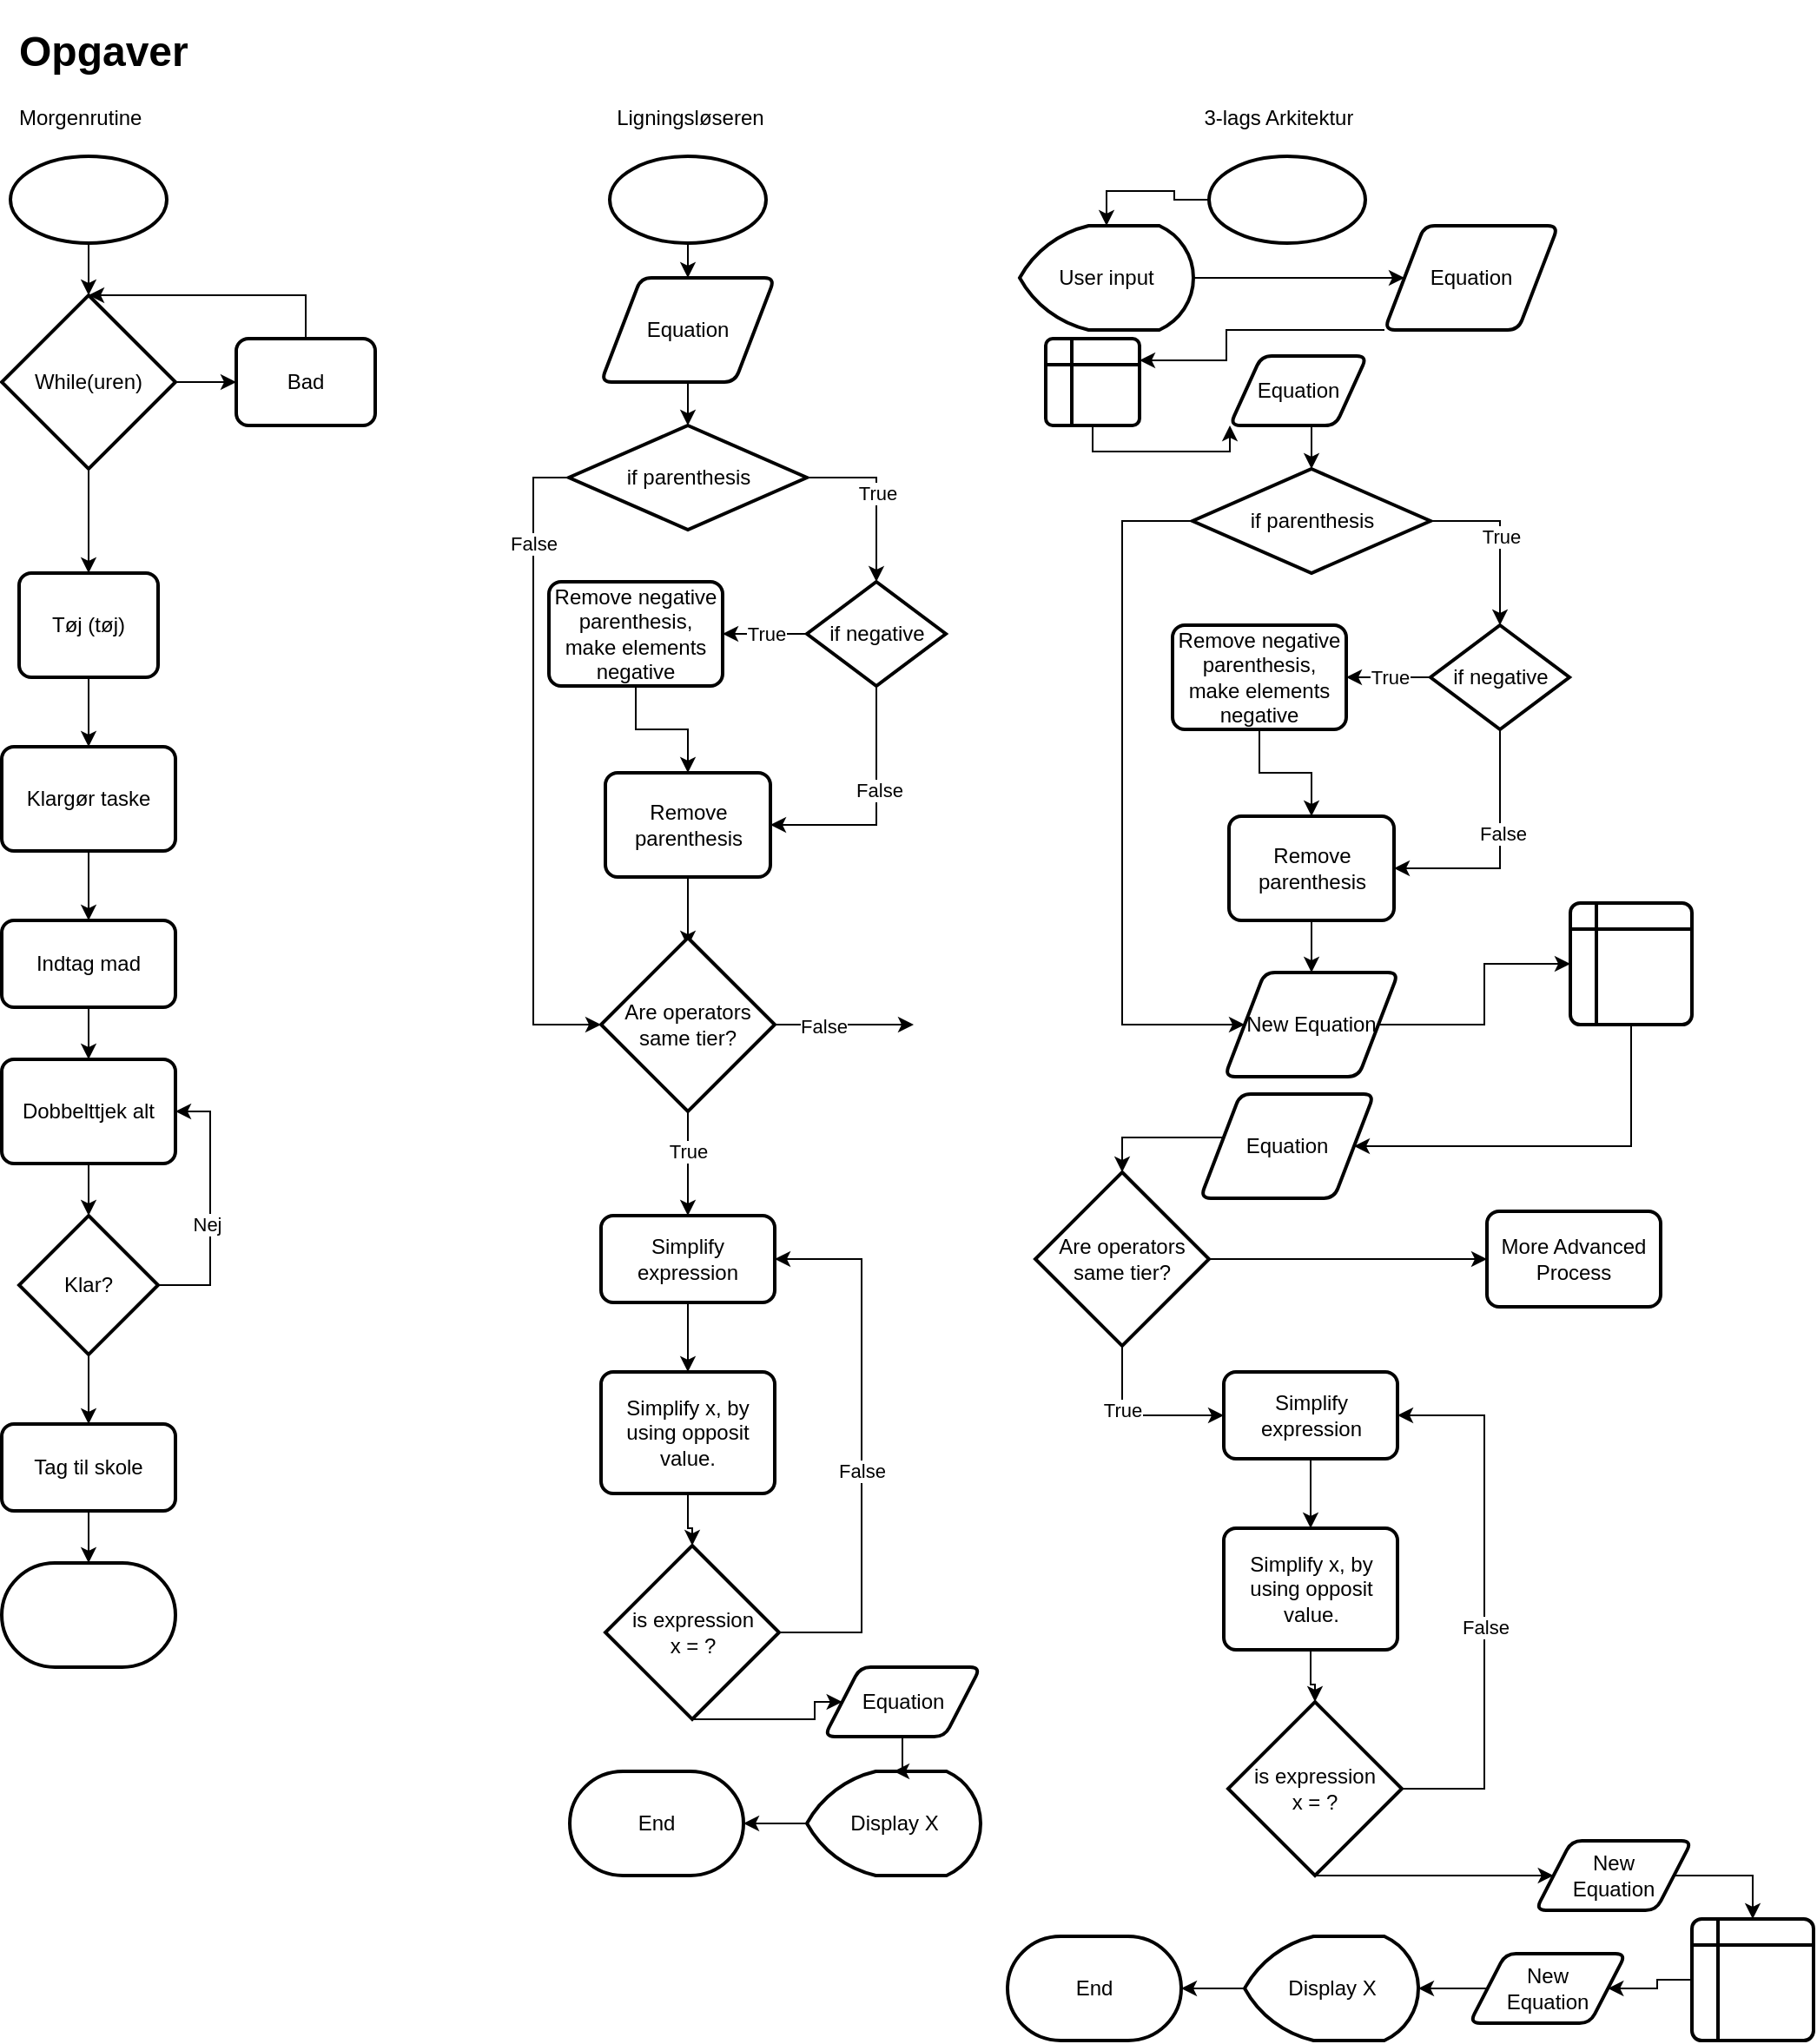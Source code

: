 <mxfile version="14.6.13" type="device"><diagram id="P2hr1anIVPiiP38zksbo" name="Page-1"><mxGraphModel dx="1018" dy="1198" grid="1" gridSize="10" guides="1" tooltips="1" connect="1" arrows="1" fold="1" page="1" pageScale="1" pageWidth="850" pageHeight="1100" math="0" shadow="0"><root><mxCell id="0"/><mxCell id="1" parent="0"/><mxCell id="x2wMni2DJlK7yaMCKiYx-1" value="&lt;h1&gt;Opgaver&lt;/h1&gt;&lt;p&gt;Morgenrutine&amp;nbsp; &amp;nbsp; &amp;nbsp; &amp;nbsp; &amp;nbsp; &amp;nbsp; &amp;nbsp; &amp;nbsp; &amp;nbsp; &amp;nbsp; &amp;nbsp; &amp;nbsp; &amp;nbsp; &amp;nbsp; &amp;nbsp; &amp;nbsp; &amp;nbsp; &amp;nbsp; &amp;nbsp; &amp;nbsp; &amp;nbsp; &amp;nbsp; &amp;nbsp; &amp;nbsp; &amp;nbsp; &amp;nbsp; &amp;nbsp; &amp;nbsp; &amp;nbsp; &amp;nbsp; &amp;nbsp; &amp;nbsp; &amp;nbsp; &amp;nbsp; &amp;nbsp; &amp;nbsp; &amp;nbsp; &amp;nbsp; &amp;nbsp; &amp;nbsp; &amp;nbsp; Ligningsløseren&amp;nbsp; &amp;nbsp; &amp;nbsp; &amp;nbsp; &amp;nbsp; &amp;nbsp; &amp;nbsp; &amp;nbsp; &amp;nbsp; &amp;nbsp; &amp;nbsp; &amp;nbsp; &amp;nbsp; &amp;nbsp; &amp;nbsp; &amp;nbsp; &amp;nbsp; &amp;nbsp; &amp;nbsp; &amp;nbsp; &amp;nbsp; &amp;nbsp; &amp;nbsp; &amp;nbsp; &amp;nbsp; &amp;nbsp; &amp;nbsp; &amp;nbsp; &amp;nbsp; &amp;nbsp; &amp;nbsp; &amp;nbsp; &amp;nbsp; &amp;nbsp; &amp;nbsp; &amp;nbsp; &amp;nbsp; &amp;nbsp; 3-lags Arkitektur&lt;/p&gt;" style="text;html=1;strokeColor=none;fillColor=none;spacing=5;spacingTop=-20;whiteSpace=wrap;overflow=hidden;rounded=0;" vertex="1" parent="1"><mxGeometry x="40" y="20" width="780" height="120" as="geometry"/></mxCell><mxCell id="x2wMni2DJlK7yaMCKiYx-13" style="edgeStyle=orthogonalEdgeStyle;rounded=0;orthogonalLoop=1;jettySize=auto;html=1;entryX=0.5;entryY=0;entryDx=0;entryDy=0;entryPerimeter=0;" edge="1" parent="1" source="x2wMni2DJlK7yaMCKiYx-2" target="x2wMni2DJlK7yaMCKiYx-11"><mxGeometry relative="1" as="geometry"/></mxCell><mxCell id="x2wMni2DJlK7yaMCKiYx-2" value="" style="strokeWidth=2;html=1;shape=mxgraph.flowchart.start_1;whiteSpace=wrap;" vertex="1" parent="1"><mxGeometry x="40" y="100" width="90" height="50" as="geometry"/></mxCell><mxCell id="x2wMni2DJlK7yaMCKiYx-59" style="edgeStyle=orthogonalEdgeStyle;rounded=0;orthogonalLoop=1;jettySize=auto;html=1;" edge="1" parent="1" source="x2wMni2DJlK7yaMCKiYx-4" target="x2wMni2DJlK7yaMCKiYx-56"><mxGeometry relative="1" as="geometry"/></mxCell><mxCell id="x2wMni2DJlK7yaMCKiYx-4" value="" style="strokeWidth=2;html=1;shape=mxgraph.flowchart.start_1;whiteSpace=wrap;" vertex="1" parent="1"><mxGeometry x="385" y="100" width="90" height="50" as="geometry"/></mxCell><mxCell id="x2wMni2DJlK7yaMCKiYx-149" style="edgeStyle=orthogonalEdgeStyle;rounded=0;orthogonalLoop=1;jettySize=auto;html=1;entryX=0.5;entryY=0;entryDx=0;entryDy=0;entryPerimeter=0;" edge="1" parent="1" source="x2wMni2DJlK7yaMCKiYx-5" target="x2wMni2DJlK7yaMCKiYx-148"><mxGeometry relative="1" as="geometry"/></mxCell><mxCell id="x2wMni2DJlK7yaMCKiYx-5" value="" style="strokeWidth=2;html=1;shape=mxgraph.flowchart.start_1;whiteSpace=wrap;" vertex="1" parent="1"><mxGeometry x="730" y="100" width="90" height="50" as="geometry"/></mxCell><mxCell id="x2wMni2DJlK7yaMCKiYx-18" style="edgeStyle=orthogonalEdgeStyle;rounded=0;orthogonalLoop=1;jettySize=auto;html=1;entryX=0.5;entryY=0;entryDx=0;entryDy=0;entryPerimeter=0;" edge="1" parent="1" source="x2wMni2DJlK7yaMCKiYx-7" target="x2wMni2DJlK7yaMCKiYx-11"><mxGeometry relative="1" as="geometry"><Array as="points"><mxPoint x="210" y="180"/></Array></mxGeometry></mxCell><mxCell id="x2wMni2DJlK7yaMCKiYx-7" value="Bad" style="rounded=1;whiteSpace=wrap;html=1;absoluteArcSize=1;arcSize=14;strokeWidth=2;" vertex="1" parent="1"><mxGeometry x="170" y="205" width="80" height="50" as="geometry"/></mxCell><mxCell id="x2wMni2DJlK7yaMCKiYx-23" style="edgeStyle=orthogonalEdgeStyle;rounded=0;orthogonalLoop=1;jettySize=auto;html=1;entryX=0.5;entryY=0;entryDx=0;entryDy=0;" edge="1" parent="1" source="x2wMni2DJlK7yaMCKiYx-10" target="x2wMni2DJlK7yaMCKiYx-22"><mxGeometry relative="1" as="geometry"/></mxCell><mxCell id="x2wMni2DJlK7yaMCKiYx-10" value="Tøj (tøj)" style="rounded=1;whiteSpace=wrap;html=1;absoluteArcSize=1;arcSize=14;strokeWidth=2;" vertex="1" parent="1"><mxGeometry x="45" y="340" width="80" height="60" as="geometry"/></mxCell><mxCell id="x2wMni2DJlK7yaMCKiYx-17" style="edgeStyle=orthogonalEdgeStyle;rounded=0;orthogonalLoop=1;jettySize=auto;html=1;entryX=0;entryY=0.5;entryDx=0;entryDy=0;" edge="1" parent="1" source="x2wMni2DJlK7yaMCKiYx-11" target="x2wMni2DJlK7yaMCKiYx-7"><mxGeometry relative="1" as="geometry"/></mxCell><mxCell id="x2wMni2DJlK7yaMCKiYx-21" style="edgeStyle=orthogonalEdgeStyle;rounded=0;orthogonalLoop=1;jettySize=auto;html=1;entryX=0.5;entryY=0;entryDx=0;entryDy=0;" edge="1" parent="1" source="x2wMni2DJlK7yaMCKiYx-11" target="x2wMni2DJlK7yaMCKiYx-10"><mxGeometry relative="1" as="geometry"/></mxCell><mxCell id="x2wMni2DJlK7yaMCKiYx-11" value="While(uren)" style="strokeWidth=2;html=1;shape=mxgraph.flowchart.decision;whiteSpace=wrap;" vertex="1" parent="1"><mxGeometry x="35" y="180" width="100" height="100" as="geometry"/></mxCell><mxCell id="x2wMni2DJlK7yaMCKiYx-24" style="edgeStyle=orthogonalEdgeStyle;rounded=0;orthogonalLoop=1;jettySize=auto;html=1;" edge="1" parent="1" source="x2wMni2DJlK7yaMCKiYx-22"><mxGeometry relative="1" as="geometry"><mxPoint x="85" y="540" as="targetPoint"/></mxGeometry></mxCell><mxCell id="x2wMni2DJlK7yaMCKiYx-22" value="Klargør taske" style="rounded=1;whiteSpace=wrap;html=1;absoluteArcSize=1;arcSize=14;strokeWidth=2;" vertex="1" parent="1"><mxGeometry x="35" y="440" width="100" height="60" as="geometry"/></mxCell><mxCell id="x2wMni2DJlK7yaMCKiYx-31" style="edgeStyle=orthogonalEdgeStyle;rounded=0;orthogonalLoop=1;jettySize=auto;html=1;" edge="1" parent="1" source="x2wMni2DJlK7yaMCKiYx-25" target="x2wMni2DJlK7yaMCKiYx-30"><mxGeometry relative="1" as="geometry"/></mxCell><mxCell id="x2wMni2DJlK7yaMCKiYx-25" value="Indtag mad" style="rounded=1;whiteSpace=wrap;html=1;absoluteArcSize=1;arcSize=14;strokeWidth=2;" vertex="1" parent="1"><mxGeometry x="35" y="540" width="100" height="50" as="geometry"/></mxCell><mxCell id="x2wMni2DJlK7yaMCKiYx-37" style="edgeStyle=orthogonalEdgeStyle;rounded=0;orthogonalLoop=1;jettySize=auto;html=1;" edge="1" parent="1" source="x2wMni2DJlK7yaMCKiYx-26" target="x2wMni2DJlK7yaMCKiYx-36"><mxGeometry relative="1" as="geometry"/></mxCell><mxCell id="x2wMni2DJlK7yaMCKiYx-26" value="Tag til skole" style="rounded=1;whiteSpace=wrap;html=1;absoluteArcSize=1;arcSize=14;strokeWidth=2;" vertex="1" parent="1"><mxGeometry x="35" y="830" width="100" height="50" as="geometry"/></mxCell><mxCell id="x2wMni2DJlK7yaMCKiYx-29" style="edgeStyle=orthogonalEdgeStyle;rounded=0;orthogonalLoop=1;jettySize=auto;html=1;entryX=0.5;entryY=0;entryDx=0;entryDy=0;" edge="1" parent="1" source="x2wMni2DJlK7yaMCKiYx-27" target="x2wMni2DJlK7yaMCKiYx-26"><mxGeometry relative="1" as="geometry"/></mxCell><mxCell id="x2wMni2DJlK7yaMCKiYx-34" style="edgeStyle=orthogonalEdgeStyle;rounded=0;orthogonalLoop=1;jettySize=auto;html=1;entryX=1;entryY=0.5;entryDx=0;entryDy=0;" edge="1" parent="1" source="x2wMni2DJlK7yaMCKiYx-27" target="x2wMni2DJlK7yaMCKiYx-30"><mxGeometry relative="1" as="geometry"><Array as="points"><mxPoint x="155" y="750"/><mxPoint x="155" y="650"/></Array></mxGeometry></mxCell><mxCell id="x2wMni2DJlK7yaMCKiYx-35" value="Nej" style="edgeLabel;html=1;align=center;verticalAlign=middle;resizable=0;points=[];" vertex="1" connectable="0" parent="x2wMni2DJlK7yaMCKiYx-34"><mxGeometry x="-0.133" y="2" relative="1" as="geometry"><mxPoint as="offset"/></mxGeometry></mxCell><mxCell id="x2wMni2DJlK7yaMCKiYx-27" value="Klar?" style="strokeWidth=2;html=1;shape=mxgraph.flowchart.decision;whiteSpace=wrap;" vertex="1" parent="1"><mxGeometry x="45" y="710" width="80" height="80" as="geometry"/></mxCell><mxCell id="x2wMni2DJlK7yaMCKiYx-32" style="edgeStyle=orthogonalEdgeStyle;rounded=0;orthogonalLoop=1;jettySize=auto;html=1;" edge="1" parent="1" source="x2wMni2DJlK7yaMCKiYx-30" target="x2wMni2DJlK7yaMCKiYx-27"><mxGeometry relative="1" as="geometry"/></mxCell><mxCell id="x2wMni2DJlK7yaMCKiYx-30" value="Dobbelttjek alt" style="rounded=1;whiteSpace=wrap;html=1;absoluteArcSize=1;arcSize=14;strokeWidth=2;" vertex="1" parent="1"><mxGeometry x="35" y="620" width="100" height="60" as="geometry"/></mxCell><mxCell id="x2wMni2DJlK7yaMCKiYx-36" value="" style="strokeWidth=2;html=1;shape=mxgraph.flowchart.terminator;whiteSpace=wrap;" vertex="1" parent="1"><mxGeometry x="35" y="910" width="100" height="60" as="geometry"/></mxCell><mxCell id="x2wMni2DJlK7yaMCKiYx-43" style="edgeStyle=orthogonalEdgeStyle;rounded=0;orthogonalLoop=1;jettySize=auto;html=1;" edge="1" parent="1" source="x2wMni2DJlK7yaMCKiYx-39"><mxGeometry relative="1" as="geometry"><mxPoint x="380" y="600" as="targetPoint"/><Array as="points"><mxPoint x="341" y="285"/><mxPoint x="341" y="600"/></Array></mxGeometry></mxCell><mxCell id="x2wMni2DJlK7yaMCKiYx-52" value="False" style="edgeLabel;html=1;align=center;verticalAlign=middle;resizable=0;points=[];" vertex="1" connectable="0" parent="x2wMni2DJlK7yaMCKiYx-43"><mxGeometry x="-0.695" relative="1" as="geometry"><mxPoint y="1" as="offset"/></mxGeometry></mxCell><mxCell id="x2wMni2DJlK7yaMCKiYx-44" style="edgeStyle=orthogonalEdgeStyle;rounded=0;orthogonalLoop=1;jettySize=auto;html=1;entryX=0.5;entryY=0;entryDx=0;entryDy=0;entryPerimeter=0;" edge="1" parent="1" source="x2wMni2DJlK7yaMCKiYx-39" target="x2wMni2DJlK7yaMCKiYx-40"><mxGeometry relative="1" as="geometry"><Array as="points"><mxPoint x="539" y="285"/></Array></mxGeometry></mxCell><mxCell id="x2wMni2DJlK7yaMCKiYx-51" value="True" style="edgeLabel;html=1;align=center;verticalAlign=middle;resizable=0;points=[];" vertex="1" connectable="0" parent="x2wMni2DJlK7yaMCKiYx-44"><mxGeometry x="-0.028" relative="1" as="geometry"><mxPoint as="offset"/></mxGeometry></mxCell><mxCell id="x2wMni2DJlK7yaMCKiYx-39" value="if parenthesis" style="strokeWidth=2;html=1;shape=mxgraph.flowchart.decision;whiteSpace=wrap;" vertex="1" parent="1"><mxGeometry x="361.5" y="255" width="137" height="60" as="geometry"/></mxCell><mxCell id="x2wMni2DJlK7yaMCKiYx-46" style="edgeStyle=orthogonalEdgeStyle;rounded=0;orthogonalLoop=1;jettySize=auto;html=1;entryX=1;entryY=0.5;entryDx=0;entryDy=0;" edge="1" parent="1" source="x2wMni2DJlK7yaMCKiYx-40" target="x2wMni2DJlK7yaMCKiYx-45"><mxGeometry relative="1" as="geometry"><Array as="points"><mxPoint x="539" y="485"/></Array></mxGeometry></mxCell><mxCell id="x2wMni2DJlK7yaMCKiYx-53" value="False" style="edgeLabel;html=1;align=center;verticalAlign=middle;resizable=0;points=[];" vertex="1" connectable="0" parent="x2wMni2DJlK7yaMCKiYx-46"><mxGeometry x="-0.149" y="1" relative="1" as="geometry"><mxPoint as="offset"/></mxGeometry></mxCell><mxCell id="x2wMni2DJlK7yaMCKiYx-47" style="edgeStyle=orthogonalEdgeStyle;rounded=0;orthogonalLoop=1;jettySize=auto;html=1;" edge="1" parent="1" source="x2wMni2DJlK7yaMCKiYx-40" target="x2wMni2DJlK7yaMCKiYx-42"><mxGeometry relative="1" as="geometry"/></mxCell><mxCell id="x2wMni2DJlK7yaMCKiYx-55" value="True" style="edgeLabel;html=1;align=center;verticalAlign=middle;resizable=0;points=[];" vertex="1" connectable="0" parent="x2wMni2DJlK7yaMCKiYx-47"><mxGeometry x="-0.309" y="1" relative="1" as="geometry"><mxPoint x="-7" y="-1" as="offset"/></mxGeometry></mxCell><mxCell id="x2wMni2DJlK7yaMCKiYx-40" value="if negative" style="strokeWidth=2;html=1;shape=mxgraph.flowchart.decision;whiteSpace=wrap;" vertex="1" parent="1"><mxGeometry x="498.5" y="345" width="80" height="60" as="geometry"/></mxCell><mxCell id="x2wMni2DJlK7yaMCKiYx-49" style="edgeStyle=orthogonalEdgeStyle;rounded=0;orthogonalLoop=1;jettySize=auto;html=1;entryX=0.5;entryY=0;entryDx=0;entryDy=0;" edge="1" parent="1" source="x2wMni2DJlK7yaMCKiYx-42" target="x2wMni2DJlK7yaMCKiYx-45"><mxGeometry relative="1" as="geometry"/></mxCell><mxCell id="x2wMni2DJlK7yaMCKiYx-42" value="Remove negative parenthesis, make elements negative" style="rounded=1;whiteSpace=wrap;html=1;absoluteArcSize=1;arcSize=14;strokeWidth=2;" vertex="1" parent="1"><mxGeometry x="350" y="345" width="100" height="60" as="geometry"/></mxCell><mxCell id="x2wMni2DJlK7yaMCKiYx-50" style="edgeStyle=orthogonalEdgeStyle;rounded=0;orthogonalLoop=1;jettySize=auto;html=1;" edge="1" parent="1" source="x2wMni2DJlK7yaMCKiYx-45"><mxGeometry relative="1" as="geometry"><mxPoint x="430" y="555" as="targetPoint"/></mxGeometry></mxCell><mxCell id="x2wMni2DJlK7yaMCKiYx-45" value="Remove parenthesis" style="rounded=1;whiteSpace=wrap;html=1;absoluteArcSize=1;arcSize=14;strokeWidth=2;" vertex="1" parent="1"><mxGeometry x="382.5" y="455" width="95" height="60" as="geometry"/></mxCell><mxCell id="x2wMni2DJlK7yaMCKiYx-57" style="edgeStyle=orthogonalEdgeStyle;rounded=0;orthogonalLoop=1;jettySize=auto;html=1;entryX=0.5;entryY=0;entryDx=0;entryDy=0;entryPerimeter=0;" edge="1" parent="1" source="x2wMni2DJlK7yaMCKiYx-56" target="x2wMni2DJlK7yaMCKiYx-39"><mxGeometry relative="1" as="geometry"><Array as="points"><mxPoint x="430" y="170"/></Array></mxGeometry></mxCell><mxCell id="x2wMni2DJlK7yaMCKiYx-56" value="Equation" style="shape=parallelogram;html=1;strokeWidth=2;perimeter=parallelogramPerimeter;whiteSpace=wrap;rounded=1;arcSize=12;size=0.23;" vertex="1" parent="1"><mxGeometry x="380" y="170" width="100" height="60" as="geometry"/></mxCell><mxCell id="x2wMni2DJlK7yaMCKiYx-61" style="edgeStyle=orthogonalEdgeStyle;rounded=0;orthogonalLoop=1;jettySize=auto;html=1;" edge="1" parent="1" source="x2wMni2DJlK7yaMCKiYx-60"><mxGeometry relative="1" as="geometry"><mxPoint x="560" y="600" as="targetPoint"/></mxGeometry></mxCell><mxCell id="x2wMni2DJlK7yaMCKiYx-64" value="False" style="edgeLabel;html=1;align=center;verticalAlign=middle;resizable=0;points=[];" vertex="1" connectable="0" parent="x2wMni2DJlK7yaMCKiYx-61"><mxGeometry x="-0.309" y="-1" relative="1" as="geometry"><mxPoint as="offset"/></mxGeometry></mxCell><mxCell id="x2wMni2DJlK7yaMCKiYx-63" style="edgeStyle=orthogonalEdgeStyle;rounded=0;orthogonalLoop=1;jettySize=auto;html=1;entryX=0.5;entryY=0;entryDx=0;entryDy=0;" edge="1" parent="1" source="x2wMni2DJlK7yaMCKiYx-60" target="x2wMni2DJlK7yaMCKiYx-62"><mxGeometry relative="1" as="geometry"/></mxCell><mxCell id="x2wMni2DJlK7yaMCKiYx-65" value="True" style="edgeLabel;html=1;align=center;verticalAlign=middle;resizable=0;points=[];" vertex="1" connectable="0" parent="x2wMni2DJlK7yaMCKiYx-63"><mxGeometry x="-0.249" relative="1" as="geometry"><mxPoint as="offset"/></mxGeometry></mxCell><mxCell id="x2wMni2DJlK7yaMCKiYx-60" value="Are operators same tier?" style="strokeWidth=2;html=1;shape=mxgraph.flowchart.decision;whiteSpace=wrap;" vertex="1" parent="1"><mxGeometry x="380" y="550" width="100" height="100" as="geometry"/></mxCell><mxCell id="x2wMni2DJlK7yaMCKiYx-67" style="edgeStyle=orthogonalEdgeStyle;rounded=0;orthogonalLoop=1;jettySize=auto;html=1;entryX=0.5;entryY=0;entryDx=0;entryDy=0;entryPerimeter=0;" edge="1" parent="1" source="x2wMni2DJlK7yaMCKiYx-62"><mxGeometry relative="1" as="geometry"><mxPoint x="430" y="800" as="targetPoint"/></mxGeometry></mxCell><mxCell id="x2wMni2DJlK7yaMCKiYx-62" value="Simplify expression" style="rounded=1;whiteSpace=wrap;html=1;absoluteArcSize=1;arcSize=14;strokeWidth=2;" vertex="1" parent="1"><mxGeometry x="380" y="710" width="100" height="50" as="geometry"/></mxCell><mxCell id="x2wMni2DJlK7yaMCKiYx-70" style="edgeStyle=orthogonalEdgeStyle;rounded=0;orthogonalLoop=1;jettySize=auto;html=1;entryX=0.5;entryY=0;entryDx=0;entryDy=0;entryPerimeter=0;" edge="1" parent="1" source="x2wMni2DJlK7yaMCKiYx-68" target="x2wMni2DJlK7yaMCKiYx-69"><mxGeometry relative="1" as="geometry"/></mxCell><mxCell id="x2wMni2DJlK7yaMCKiYx-68" value="Simplify x, by using opposit value." style="rounded=1;whiteSpace=wrap;html=1;absoluteArcSize=1;arcSize=14;strokeWidth=2;" vertex="1" parent="1"><mxGeometry x="380" y="800" width="100" height="70" as="geometry"/></mxCell><mxCell id="x2wMni2DJlK7yaMCKiYx-71" style="edgeStyle=orthogonalEdgeStyle;rounded=0;orthogonalLoop=1;jettySize=auto;html=1;entryX=1;entryY=0.5;entryDx=0;entryDy=0;" edge="1" parent="1" source="x2wMni2DJlK7yaMCKiYx-69" target="x2wMni2DJlK7yaMCKiYx-62"><mxGeometry relative="1" as="geometry"><Array as="points"><mxPoint x="530" y="950"/><mxPoint x="530" y="735"/></Array></mxGeometry></mxCell><mxCell id="x2wMni2DJlK7yaMCKiYx-72" value="False" style="edgeLabel;html=1;align=center;verticalAlign=middle;resizable=0;points=[];" vertex="1" connectable="0" parent="x2wMni2DJlK7yaMCKiYx-71"><mxGeometry x="-0.102" relative="1" as="geometry"><mxPoint as="offset"/></mxGeometry></mxCell><mxCell id="x2wMni2DJlK7yaMCKiYx-78" style="edgeStyle=orthogonalEdgeStyle;rounded=0;orthogonalLoop=1;jettySize=auto;html=1;exitX=0.5;exitY=1;exitDx=0;exitDy=0;exitPerimeter=0;" edge="1" parent="1" source="x2wMni2DJlK7yaMCKiYx-69" target="x2wMni2DJlK7yaMCKiYx-77"><mxGeometry relative="1" as="geometry"><Array as="points"><mxPoint x="503" y="1000"/><mxPoint x="503" y="990"/></Array></mxGeometry></mxCell><mxCell id="x2wMni2DJlK7yaMCKiYx-69" value="is expression&lt;br&gt;x = ?" style="strokeWidth=2;html=1;shape=mxgraph.flowchart.decision;whiteSpace=wrap;" vertex="1" parent="1"><mxGeometry x="382.5" y="900" width="100" height="100" as="geometry"/></mxCell><mxCell id="x2wMni2DJlK7yaMCKiYx-76" style="edgeStyle=orthogonalEdgeStyle;rounded=0;orthogonalLoop=1;jettySize=auto;html=1;entryX=1;entryY=0.5;entryDx=0;entryDy=0;entryPerimeter=0;" edge="1" parent="1" source="x2wMni2DJlK7yaMCKiYx-73" target="x2wMni2DJlK7yaMCKiYx-75"><mxGeometry relative="1" as="geometry"><Array as="points"><mxPoint x="539" y="1060"/></Array></mxGeometry></mxCell><mxCell id="x2wMni2DJlK7yaMCKiYx-73" value="Display X" style="strokeWidth=2;html=1;shape=mxgraph.flowchart.display;whiteSpace=wrap;" vertex="1" parent="1"><mxGeometry x="498.5" y="1030" width="100" height="60" as="geometry"/></mxCell><mxCell id="x2wMni2DJlK7yaMCKiYx-75" value="End" style="strokeWidth=2;html=1;shape=mxgraph.flowchart.terminator;whiteSpace=wrap;" vertex="1" parent="1"><mxGeometry x="362" y="1030" width="100" height="60" as="geometry"/></mxCell><mxCell id="x2wMni2DJlK7yaMCKiYx-79" style="edgeStyle=orthogonalEdgeStyle;rounded=0;orthogonalLoop=1;jettySize=auto;html=1;" edge="1" parent="1" source="x2wMni2DJlK7yaMCKiYx-77" target="x2wMni2DJlK7yaMCKiYx-73"><mxGeometry relative="1" as="geometry"/></mxCell><mxCell id="x2wMni2DJlK7yaMCKiYx-77" value="Equation" style="shape=parallelogram;html=1;strokeWidth=2;perimeter=parallelogramPerimeter;whiteSpace=wrap;rounded=1;arcSize=12;size=0.23;" vertex="1" parent="1"><mxGeometry x="508.5" y="970" width="90" height="40" as="geometry"/></mxCell><mxCell id="x2wMni2DJlK7yaMCKiYx-116" style="edgeStyle=orthogonalEdgeStyle;rounded=0;orthogonalLoop=1;jettySize=auto;html=1;entryX=0.5;entryY=0;entryDx=0;entryDy=0;entryPerimeter=0;" edge="1" parent="1" source="x2wMni2DJlK7yaMCKiYx-118" target="x2wMni2DJlK7yaMCKiYx-123"><mxGeometry relative="1" as="geometry"><Array as="points"><mxPoint x="898" y="310"/></Array></mxGeometry></mxCell><mxCell id="x2wMni2DJlK7yaMCKiYx-117" value="True" style="edgeLabel;html=1;align=center;verticalAlign=middle;resizable=0;points=[];" vertex="1" connectable="0" parent="x2wMni2DJlK7yaMCKiYx-116"><mxGeometry x="-0.028" relative="1" as="geometry"><mxPoint as="offset"/></mxGeometry></mxCell><mxCell id="x2wMni2DJlK7yaMCKiYx-163" style="edgeStyle=orthogonalEdgeStyle;rounded=0;orthogonalLoop=1;jettySize=auto;html=1;entryX=0;entryY=0.5;entryDx=0;entryDy=0;" edge="1" parent="1" source="x2wMni2DJlK7yaMCKiYx-118" target="x2wMni2DJlK7yaMCKiYx-159"><mxGeometry relative="1" as="geometry"><Array as="points"><mxPoint x="680" y="310"/><mxPoint x="680" y="600"/></Array></mxGeometry></mxCell><mxCell id="x2wMni2DJlK7yaMCKiYx-118" value="if parenthesis" style="strokeWidth=2;html=1;shape=mxgraph.flowchart.decision;whiteSpace=wrap;" vertex="1" parent="1"><mxGeometry x="720.5" y="280" width="137" height="60" as="geometry"/></mxCell><mxCell id="x2wMni2DJlK7yaMCKiYx-119" style="edgeStyle=orthogonalEdgeStyle;rounded=0;orthogonalLoop=1;jettySize=auto;html=1;entryX=1;entryY=0.5;entryDx=0;entryDy=0;" edge="1" parent="1" source="x2wMni2DJlK7yaMCKiYx-123" target="x2wMni2DJlK7yaMCKiYx-127"><mxGeometry relative="1" as="geometry"><Array as="points"><mxPoint x="898" y="510"/></Array></mxGeometry></mxCell><mxCell id="x2wMni2DJlK7yaMCKiYx-120" value="False" style="edgeLabel;html=1;align=center;verticalAlign=middle;resizable=0;points=[];" vertex="1" connectable="0" parent="x2wMni2DJlK7yaMCKiYx-119"><mxGeometry x="-0.149" y="1" relative="1" as="geometry"><mxPoint as="offset"/></mxGeometry></mxCell><mxCell id="x2wMni2DJlK7yaMCKiYx-121" style="edgeStyle=orthogonalEdgeStyle;rounded=0;orthogonalLoop=1;jettySize=auto;html=1;" edge="1" parent="1" source="x2wMni2DJlK7yaMCKiYx-123" target="x2wMni2DJlK7yaMCKiYx-125"><mxGeometry relative="1" as="geometry"/></mxCell><mxCell id="x2wMni2DJlK7yaMCKiYx-122" value="True" style="edgeLabel;html=1;align=center;verticalAlign=middle;resizable=0;points=[];" vertex="1" connectable="0" parent="x2wMni2DJlK7yaMCKiYx-121"><mxGeometry x="-0.309" y="1" relative="1" as="geometry"><mxPoint x="-7" y="-1" as="offset"/></mxGeometry></mxCell><mxCell id="x2wMni2DJlK7yaMCKiYx-123" value="if negative" style="strokeWidth=2;html=1;shape=mxgraph.flowchart.decision;whiteSpace=wrap;" vertex="1" parent="1"><mxGeometry x="857.5" y="370" width="80" height="60" as="geometry"/></mxCell><mxCell id="x2wMni2DJlK7yaMCKiYx-124" style="edgeStyle=orthogonalEdgeStyle;rounded=0;orthogonalLoop=1;jettySize=auto;html=1;entryX=0.5;entryY=0;entryDx=0;entryDy=0;" edge="1" parent="1" source="x2wMni2DJlK7yaMCKiYx-125" target="x2wMni2DJlK7yaMCKiYx-127"><mxGeometry relative="1" as="geometry"/></mxCell><mxCell id="x2wMni2DJlK7yaMCKiYx-125" value="Remove negative parenthesis, make elements negative" style="rounded=1;whiteSpace=wrap;html=1;absoluteArcSize=1;arcSize=14;strokeWidth=2;" vertex="1" parent="1"><mxGeometry x="709" y="370" width="100" height="60" as="geometry"/></mxCell><mxCell id="x2wMni2DJlK7yaMCKiYx-126" style="edgeStyle=orthogonalEdgeStyle;rounded=0;orthogonalLoop=1;jettySize=auto;html=1;entryX=0.5;entryY=0;entryDx=0;entryDy=0;" edge="1" parent="1" source="x2wMni2DJlK7yaMCKiYx-127" target="x2wMni2DJlK7yaMCKiYx-159"><mxGeometry relative="1" as="geometry"><mxPoint x="789" y="580" as="targetPoint"/></mxGeometry></mxCell><mxCell id="x2wMni2DJlK7yaMCKiYx-127" value="Remove parenthesis" style="rounded=1;whiteSpace=wrap;html=1;absoluteArcSize=1;arcSize=14;strokeWidth=2;" vertex="1" parent="1"><mxGeometry x="741.5" y="480" width="95" height="60" as="geometry"/></mxCell><mxCell id="x2wMni2DJlK7yaMCKiYx-152" style="edgeStyle=orthogonalEdgeStyle;rounded=0;orthogonalLoop=1;jettySize=auto;html=1;exitX=0.5;exitY=1;exitDx=0;exitDy=0;startArrow=none;entryX=0;entryY=1;entryDx=0;entryDy=0;" edge="1" parent="1" source="x2wMni2DJlK7yaMCKiYx-151" target="x2wMni2DJlK7yaMCKiYx-153"><mxGeometry relative="1" as="geometry"><mxPoint x="780" y="240" as="targetPoint"/><Array as="points"><mxPoint x="663" y="270"/></Array></mxGeometry></mxCell><mxCell id="x2wMni2DJlK7yaMCKiYx-156" style="edgeStyle=orthogonalEdgeStyle;rounded=0;orthogonalLoop=1;jettySize=auto;html=1;entryX=1;entryY=0.25;entryDx=0;entryDy=0;exitX=0;exitY=1;exitDx=0;exitDy=0;" edge="1" parent="1" source="x2wMni2DJlK7yaMCKiYx-129" target="x2wMni2DJlK7yaMCKiYx-151"><mxGeometry relative="1" as="geometry"><Array as="points"><mxPoint x="740" y="200"/><mxPoint x="740" y="218"/></Array></mxGeometry></mxCell><mxCell id="x2wMni2DJlK7yaMCKiYx-129" value="Equation" style="shape=parallelogram;html=1;strokeWidth=2;perimeter=parallelogramPerimeter;whiteSpace=wrap;rounded=1;arcSize=12;size=0.23;" vertex="1" parent="1"><mxGeometry x="831" y="140" width="100" height="60" as="geometry"/></mxCell><mxCell id="x2wMni2DJlK7yaMCKiYx-132" style="edgeStyle=orthogonalEdgeStyle;rounded=0;orthogonalLoop=1;jettySize=auto;html=1;entryX=0;entryY=0.5;entryDx=0;entryDy=0;" edge="1" parent="1" source="x2wMni2DJlK7yaMCKiYx-134" target="x2wMni2DJlK7yaMCKiYx-136"><mxGeometry relative="1" as="geometry"><Array as="points"><mxPoint x="680" y="825"/></Array></mxGeometry></mxCell><mxCell id="x2wMni2DJlK7yaMCKiYx-133" value="True" style="edgeLabel;html=1;align=center;verticalAlign=middle;resizable=0;points=[];" vertex="1" connectable="0" parent="x2wMni2DJlK7yaMCKiYx-132"><mxGeometry x="-0.249" relative="1" as="geometry"><mxPoint as="offset"/></mxGeometry></mxCell><mxCell id="x2wMni2DJlK7yaMCKiYx-167" style="edgeStyle=orthogonalEdgeStyle;rounded=0;orthogonalLoop=1;jettySize=auto;html=1;entryX=0;entryY=0.5;entryDx=0;entryDy=0;" edge="1" parent="1" source="x2wMni2DJlK7yaMCKiYx-134" target="x2wMni2DJlK7yaMCKiYx-168"><mxGeometry relative="1" as="geometry"><mxPoint x="890" y="735.0" as="targetPoint"/></mxGeometry></mxCell><mxCell id="x2wMni2DJlK7yaMCKiYx-134" value="Are operators same tier?" style="strokeWidth=2;html=1;shape=mxgraph.flowchart.decision;whiteSpace=wrap;" vertex="1" parent="1"><mxGeometry x="630" y="685" width="100" height="100" as="geometry"/></mxCell><mxCell id="x2wMni2DJlK7yaMCKiYx-135" style="edgeStyle=orthogonalEdgeStyle;rounded=0;orthogonalLoop=1;jettySize=auto;html=1;entryX=0.5;entryY=0;entryDx=0;entryDy=0;entryPerimeter=0;" edge="1" parent="1" source="x2wMni2DJlK7yaMCKiYx-136"><mxGeometry relative="1" as="geometry"><mxPoint x="788.5" y="890" as="targetPoint"/></mxGeometry></mxCell><mxCell id="x2wMni2DJlK7yaMCKiYx-136" value="Simplify expression" style="rounded=1;whiteSpace=wrap;html=1;absoluteArcSize=1;arcSize=14;strokeWidth=2;" vertex="1" parent="1"><mxGeometry x="738.5" y="800" width="100" height="50" as="geometry"/></mxCell><mxCell id="x2wMni2DJlK7yaMCKiYx-137" style="edgeStyle=orthogonalEdgeStyle;rounded=0;orthogonalLoop=1;jettySize=auto;html=1;entryX=0.5;entryY=0;entryDx=0;entryDy=0;entryPerimeter=0;" edge="1" parent="1" source="x2wMni2DJlK7yaMCKiYx-138" target="x2wMni2DJlK7yaMCKiYx-142"><mxGeometry relative="1" as="geometry"/></mxCell><mxCell id="x2wMni2DJlK7yaMCKiYx-138" value="Simplify x, by using opposit value." style="rounded=1;whiteSpace=wrap;html=1;absoluteArcSize=1;arcSize=14;strokeWidth=2;" vertex="1" parent="1"><mxGeometry x="738.5" y="890" width="100" height="70" as="geometry"/></mxCell><mxCell id="x2wMni2DJlK7yaMCKiYx-139" style="edgeStyle=orthogonalEdgeStyle;rounded=0;orthogonalLoop=1;jettySize=auto;html=1;entryX=1;entryY=0.5;entryDx=0;entryDy=0;" edge="1" parent="1" source="x2wMni2DJlK7yaMCKiYx-142" target="x2wMni2DJlK7yaMCKiYx-136"><mxGeometry relative="1" as="geometry"><Array as="points"><mxPoint x="888.5" y="1040"/><mxPoint x="888.5" y="825"/></Array></mxGeometry></mxCell><mxCell id="x2wMni2DJlK7yaMCKiYx-140" value="False" style="edgeLabel;html=1;align=center;verticalAlign=middle;resizable=0;points=[];" vertex="1" connectable="0" parent="x2wMni2DJlK7yaMCKiYx-139"><mxGeometry x="-0.102" relative="1" as="geometry"><mxPoint as="offset"/></mxGeometry></mxCell><mxCell id="x2wMni2DJlK7yaMCKiYx-174" style="edgeStyle=orthogonalEdgeStyle;rounded=0;orthogonalLoop=1;jettySize=auto;html=1;entryX=0;entryY=0.5;entryDx=0;entryDy=0;exitX=0.5;exitY=1;exitDx=0;exitDy=0;exitPerimeter=0;" edge="1" parent="1" source="x2wMni2DJlK7yaMCKiYx-142" target="x2wMni2DJlK7yaMCKiYx-147"><mxGeometry relative="1" as="geometry"><Array as="points"><mxPoint x="910" y="1090"/></Array></mxGeometry></mxCell><mxCell id="x2wMni2DJlK7yaMCKiYx-142" value="is expression&lt;br&gt;x = ?" style="strokeWidth=2;html=1;shape=mxgraph.flowchart.decision;whiteSpace=wrap;" vertex="1" parent="1"><mxGeometry x="741" y="990" width="100" height="100" as="geometry"/></mxCell><mxCell id="x2wMni2DJlK7yaMCKiYx-143" style="edgeStyle=orthogonalEdgeStyle;rounded=0;orthogonalLoop=1;jettySize=auto;html=1;entryX=1;entryY=0.5;entryDx=0;entryDy=0;entryPerimeter=0;" edge="1" parent="1" source="x2wMni2DJlK7yaMCKiYx-144" target="x2wMni2DJlK7yaMCKiYx-145"><mxGeometry relative="1" as="geometry"><Array as="points"><mxPoint x="791" y="1155"/></Array></mxGeometry></mxCell><mxCell id="x2wMni2DJlK7yaMCKiYx-144" value="Display X" style="strokeWidth=2;html=1;shape=mxgraph.flowchart.display;whiteSpace=wrap;" vertex="1" parent="1"><mxGeometry x="750.5" y="1125" width="100" height="60" as="geometry"/></mxCell><mxCell id="x2wMni2DJlK7yaMCKiYx-145" value="End" style="strokeWidth=2;html=1;shape=mxgraph.flowchart.terminator;whiteSpace=wrap;" vertex="1" parent="1"><mxGeometry x="614" y="1125" width="100" height="60" as="geometry"/></mxCell><mxCell id="x2wMni2DJlK7yaMCKiYx-176" style="edgeStyle=orthogonalEdgeStyle;rounded=0;orthogonalLoop=1;jettySize=auto;html=1;entryX=0.5;entryY=0;entryDx=0;entryDy=0;" edge="1" parent="1" source="x2wMni2DJlK7yaMCKiYx-147" target="x2wMni2DJlK7yaMCKiYx-171"><mxGeometry relative="1" as="geometry"><Array as="points"><mxPoint x="1043" y="1090"/></Array></mxGeometry></mxCell><mxCell id="x2wMni2DJlK7yaMCKiYx-147" value="New &lt;br&gt;Equation" style="shape=parallelogram;html=1;strokeWidth=2;perimeter=parallelogramPerimeter;whiteSpace=wrap;rounded=1;arcSize=12;size=0.23;" vertex="1" parent="1"><mxGeometry x="918" y="1070" width="90" height="40" as="geometry"/></mxCell><mxCell id="x2wMni2DJlK7yaMCKiYx-150" style="edgeStyle=orthogonalEdgeStyle;rounded=0;orthogonalLoop=1;jettySize=auto;html=1;entryX=0;entryY=0.5;entryDx=0;entryDy=0;" edge="1" parent="1" source="x2wMni2DJlK7yaMCKiYx-148" target="x2wMni2DJlK7yaMCKiYx-129"><mxGeometry relative="1" as="geometry"/></mxCell><mxCell id="x2wMni2DJlK7yaMCKiYx-148" value="User input" style="strokeWidth=2;html=1;shape=mxgraph.flowchart.display;whiteSpace=wrap;" vertex="1" parent="1"><mxGeometry x="621" y="140" width="100" height="60" as="geometry"/></mxCell><mxCell id="x2wMni2DJlK7yaMCKiYx-151" value="" style="shape=internalStorage;whiteSpace=wrap;html=1;dx=15;dy=15;rounded=1;arcSize=8;strokeWidth=2;" vertex="1" parent="1"><mxGeometry x="636" y="205" width="54" height="50" as="geometry"/></mxCell><mxCell id="x2wMni2DJlK7yaMCKiYx-157" style="edgeStyle=orthogonalEdgeStyle;rounded=0;orthogonalLoop=1;jettySize=auto;html=1;entryX=0.5;entryY=0;entryDx=0;entryDy=0;entryPerimeter=0;" edge="1" parent="1" source="x2wMni2DJlK7yaMCKiYx-153" target="x2wMni2DJlK7yaMCKiYx-118"><mxGeometry relative="1" as="geometry"><Array as="points"><mxPoint x="789" y="260"/><mxPoint x="789" y="260"/></Array></mxGeometry></mxCell><mxCell id="x2wMni2DJlK7yaMCKiYx-153" value="Equation" style="shape=parallelogram;html=1;strokeWidth=2;perimeter=parallelogramPerimeter;whiteSpace=wrap;rounded=1;arcSize=12;size=0.23;" vertex="1" parent="1"><mxGeometry x="742" y="215" width="79" height="40" as="geometry"/></mxCell><mxCell id="x2wMni2DJlK7yaMCKiYx-165" style="edgeStyle=orthogonalEdgeStyle;rounded=0;orthogonalLoop=1;jettySize=auto;html=1;entryX=1;entryY=0.5;entryDx=0;entryDy=0;" edge="1" parent="1" source="x2wMni2DJlK7yaMCKiYx-158" target="x2wMni2DJlK7yaMCKiYx-164"><mxGeometry relative="1" as="geometry"><Array as="points"><mxPoint x="973" y="670"/></Array></mxGeometry></mxCell><mxCell id="x2wMni2DJlK7yaMCKiYx-158" value="" style="shape=internalStorage;whiteSpace=wrap;html=1;dx=15;dy=15;rounded=1;arcSize=8;strokeWidth=2;" vertex="1" parent="1"><mxGeometry x="938" y="530" width="70" height="70" as="geometry"/></mxCell><mxCell id="x2wMni2DJlK7yaMCKiYx-162" style="edgeStyle=orthogonalEdgeStyle;rounded=0;orthogonalLoop=1;jettySize=auto;html=1;entryX=0;entryY=0.5;entryDx=0;entryDy=0;" edge="1" parent="1" source="x2wMni2DJlK7yaMCKiYx-159" target="x2wMni2DJlK7yaMCKiYx-158"><mxGeometry relative="1" as="geometry"/></mxCell><mxCell id="x2wMni2DJlK7yaMCKiYx-159" value="New Equation" style="shape=parallelogram;html=1;strokeWidth=2;perimeter=parallelogramPerimeter;whiteSpace=wrap;rounded=1;arcSize=12;size=0.23;" vertex="1" parent="1"><mxGeometry x="739" y="570" width="100" height="60" as="geometry"/></mxCell><mxCell id="x2wMni2DJlK7yaMCKiYx-166" style="edgeStyle=orthogonalEdgeStyle;rounded=0;orthogonalLoop=1;jettySize=auto;html=1;" edge="1" parent="1" source="x2wMni2DJlK7yaMCKiYx-164" target="x2wMni2DJlK7yaMCKiYx-134"><mxGeometry relative="1" as="geometry"><Array as="points"><mxPoint x="680" y="665"/></Array></mxGeometry></mxCell><mxCell id="x2wMni2DJlK7yaMCKiYx-164" value="Equation" style="shape=parallelogram;html=1;strokeWidth=2;perimeter=parallelogramPerimeter;whiteSpace=wrap;rounded=1;arcSize=12;size=0.23;" vertex="1" parent="1"><mxGeometry x="725" y="640" width="100" height="60" as="geometry"/></mxCell><mxCell id="x2wMni2DJlK7yaMCKiYx-168" value="More Advanced Process" style="rounded=1;whiteSpace=wrap;html=1;absoluteArcSize=1;arcSize=14;strokeWidth=2;" vertex="1" parent="1"><mxGeometry x="890" y="707.5" width="100" height="55" as="geometry"/></mxCell><mxCell id="x2wMni2DJlK7yaMCKiYx-181" style="edgeStyle=orthogonalEdgeStyle;rounded=0;orthogonalLoop=1;jettySize=auto;html=1;entryX=1;entryY=0.5;entryDx=0;entryDy=0;" edge="1" parent="1" source="x2wMni2DJlK7yaMCKiYx-171" target="x2wMni2DJlK7yaMCKiYx-177"><mxGeometry relative="1" as="geometry"/></mxCell><mxCell id="x2wMni2DJlK7yaMCKiYx-171" value="" style="shape=internalStorage;whiteSpace=wrap;html=1;dx=15;dy=15;rounded=1;arcSize=8;strokeWidth=2;" vertex="1" parent="1"><mxGeometry x="1008" y="1115" width="70" height="70" as="geometry"/></mxCell><mxCell id="x2wMni2DJlK7yaMCKiYx-179" style="edgeStyle=orthogonalEdgeStyle;rounded=0;orthogonalLoop=1;jettySize=auto;html=1;entryX=1;entryY=0.5;entryDx=0;entryDy=0;entryPerimeter=0;" edge="1" parent="1" source="x2wMni2DJlK7yaMCKiYx-177" target="x2wMni2DJlK7yaMCKiYx-144"><mxGeometry relative="1" as="geometry"/></mxCell><mxCell id="x2wMni2DJlK7yaMCKiYx-177" value="New &lt;br&gt;Equation" style="shape=parallelogram;html=1;strokeWidth=2;perimeter=parallelogramPerimeter;whiteSpace=wrap;rounded=1;arcSize=12;size=0.23;" vertex="1" parent="1"><mxGeometry x="880" y="1135" width="90" height="40" as="geometry"/></mxCell></root></mxGraphModel></diagram></mxfile>